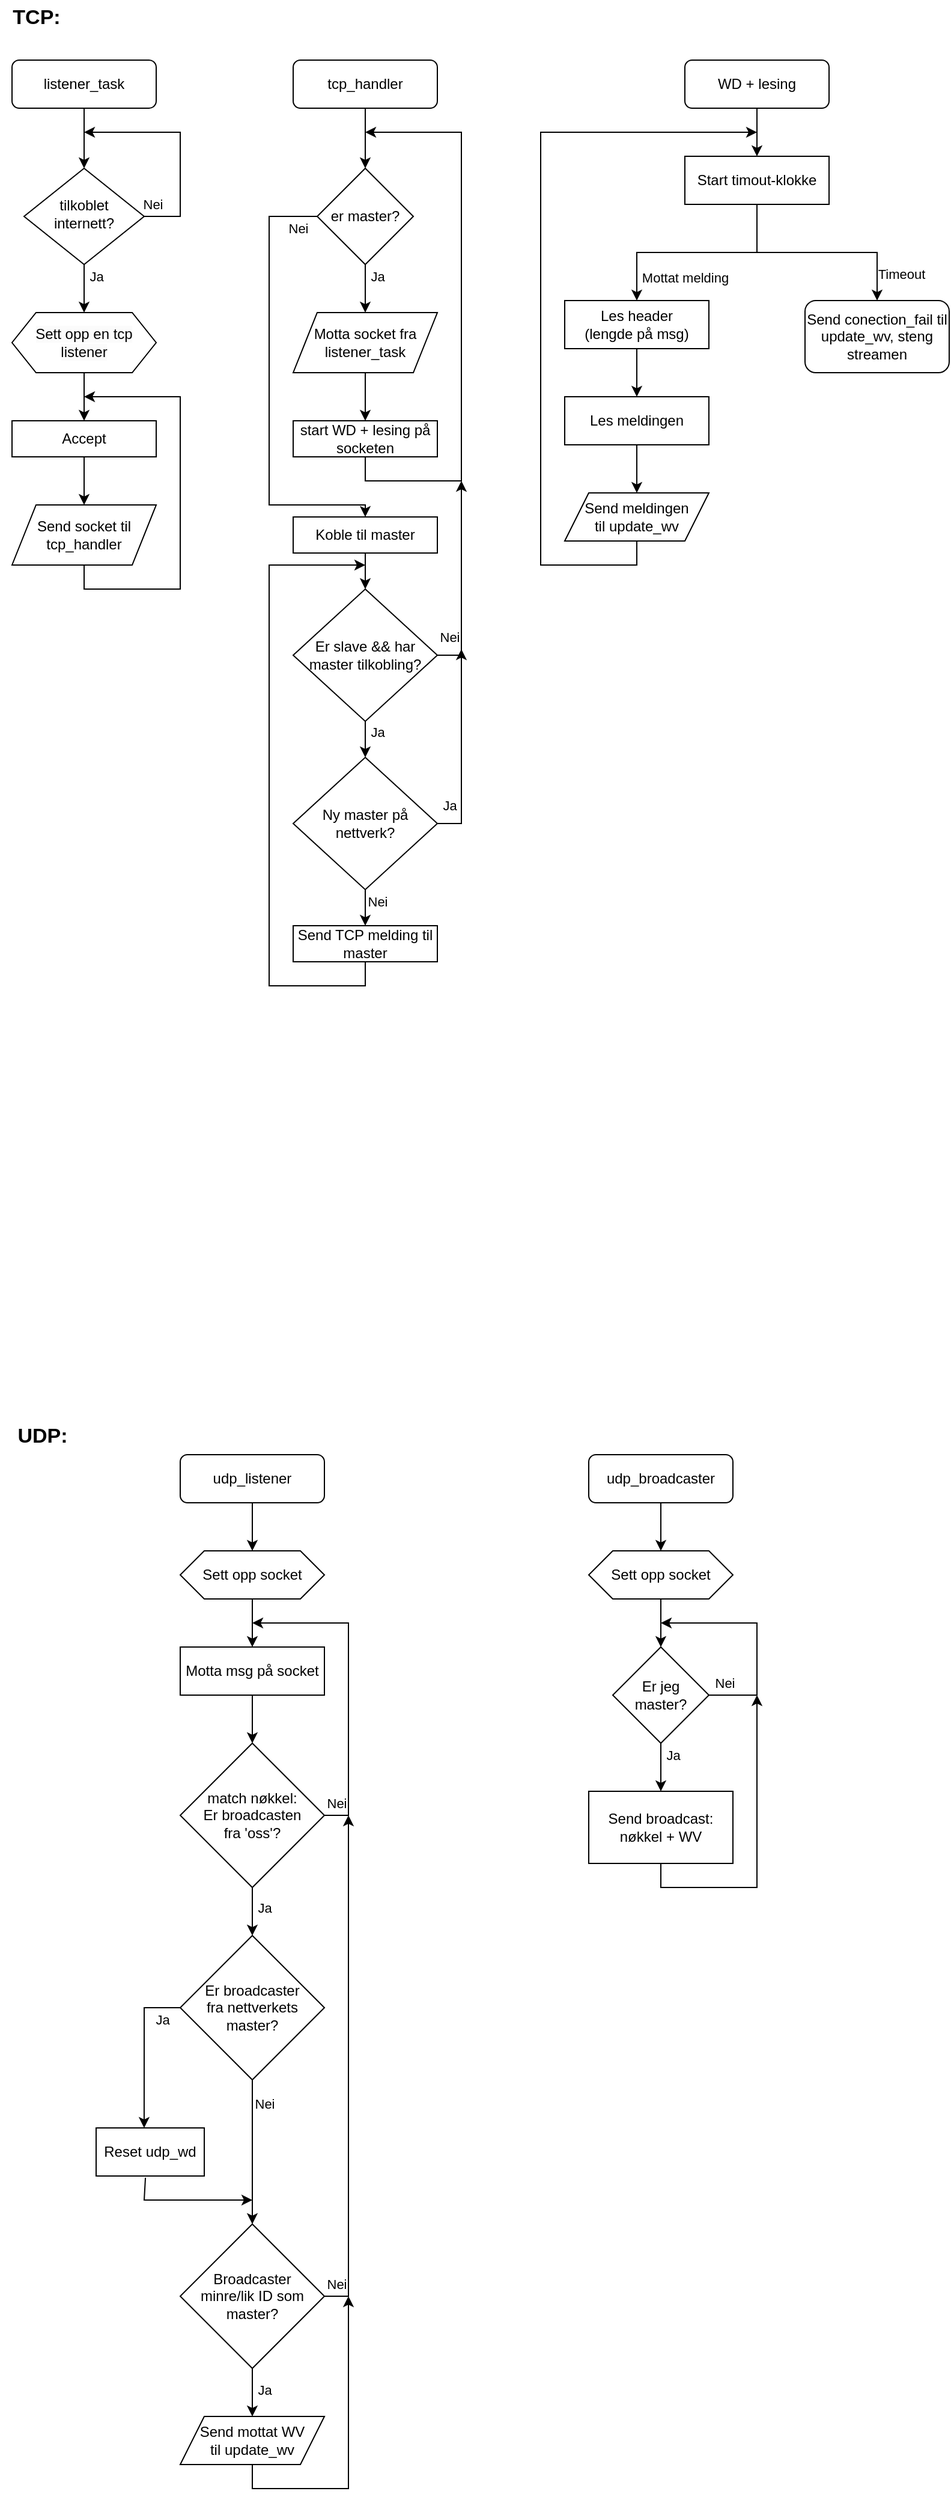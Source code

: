 <mxfile version="26.1.0">
  <diagram id="C5RBs43oDa-KdzZeNtuy" name="Page-1">
    <mxGraphModel dx="1434" dy="728" grid="1" gridSize="10" guides="1" tooltips="1" connect="1" arrows="1" fold="1" page="1" pageScale="1" pageWidth="827" pageHeight="1169" math="0" shadow="0">
      <root>
        <mxCell id="WIyWlLk6GJQsqaUBKTNV-0" />
        <mxCell id="WIyWlLk6GJQsqaUBKTNV-1" parent="WIyWlLk6GJQsqaUBKTNV-0" />
        <mxCell id="WIyWlLk6GJQsqaUBKTNV-3" value="listener_task" style="rounded=1;whiteSpace=wrap;html=1;fontSize=12;glass=0;strokeWidth=1;shadow=0;" parent="WIyWlLk6GJQsqaUBKTNV-1" vertex="1">
          <mxGeometry x="40" y="80" width="120" height="40" as="geometry" />
        </mxCell>
        <mxCell id="WIyWlLk6GJQsqaUBKTNV-6" value="tilkoblet internett?" style="rhombus;whiteSpace=wrap;html=1;shadow=0;fontFamily=Helvetica;fontSize=12;align=center;strokeWidth=1;spacing=6;spacingTop=-4;" parent="WIyWlLk6GJQsqaUBKTNV-1" vertex="1">
          <mxGeometry x="50" y="170" width="100" height="80" as="geometry" />
        </mxCell>
        <mxCell id="9lkFeq5Dfe0V8N1Ax0ex-1" value="&lt;span style=&quot;color: rgb(0, 0, 0); font-family: Helvetica; font-size: 12px; font-style: normal; font-variant-ligatures: normal; font-variant-caps: normal; font-weight: 400; letter-spacing: normal; orphans: 2; text-align: center; text-indent: 0px; text-transform: none; widows: 2; word-spacing: 0px; -webkit-text-stroke-width: 0px; white-space: normal; background-color: rgb(251, 251, 251); text-decoration-thickness: initial; text-decoration-style: initial; text-decoration-color: initial; float: none; display: inline !important;&quot;&gt;Sett opp en tcp listener&lt;/span&gt;" style="shape=hexagon;perimeter=hexagonPerimeter2;whiteSpace=wrap;html=1;fixedSize=1;" parent="WIyWlLk6GJQsqaUBKTNV-1" vertex="1">
          <mxGeometry x="40" y="290" width="120" height="50" as="geometry" />
        </mxCell>
        <mxCell id="9lkFeq5Dfe0V8N1Ax0ex-2" style="edgeStyle=orthogonalEdgeStyle;rounded=0;orthogonalLoop=1;jettySize=auto;html=1;exitX=0.5;exitY=1;exitDx=0;exitDy=0;" parent="WIyWlLk6GJQsqaUBKTNV-1" source="9lkFeq5Dfe0V8N1Ax0ex-1" target="9lkFeq5Dfe0V8N1Ax0ex-1" edge="1">
          <mxGeometry relative="1" as="geometry" />
        </mxCell>
        <mxCell id="9lkFeq5Dfe0V8N1Ax0ex-3" value="Accept" style="rounded=0;whiteSpace=wrap;html=1;" parent="WIyWlLk6GJQsqaUBKTNV-1" vertex="1">
          <mxGeometry x="40" y="380" width="120" height="30" as="geometry" />
        </mxCell>
        <mxCell id="9lkFeq5Dfe0V8N1Ax0ex-4" value="" style="endArrow=classic;html=1;rounded=0;exitX=0.5;exitY=1;exitDx=0;exitDy=0;entryX=0.5;entryY=0;entryDx=0;entryDy=0;" parent="WIyWlLk6GJQsqaUBKTNV-1" source="9lkFeq5Dfe0V8N1Ax0ex-1" target="9lkFeq5Dfe0V8N1Ax0ex-3" edge="1">
          <mxGeometry width="50" height="50" relative="1" as="geometry">
            <mxPoint x="250" y="340" as="sourcePoint" />
            <mxPoint x="300" y="290" as="targetPoint" />
          </mxGeometry>
        </mxCell>
        <mxCell id="9lkFeq5Dfe0V8N1Ax0ex-6" value="" style="endArrow=classic;html=1;rounded=0;exitX=0.5;exitY=1;exitDx=0;exitDy=0;entryX=0.5;entryY=0;entryDx=0;entryDy=0;" parent="WIyWlLk6GJQsqaUBKTNV-1" source="WIyWlLk6GJQsqaUBKTNV-6" target="9lkFeq5Dfe0V8N1Ax0ex-1" edge="1">
          <mxGeometry width="50" height="50" relative="1" as="geometry">
            <mxPoint x="250" y="340" as="sourcePoint" />
            <mxPoint x="300" y="290" as="targetPoint" />
          </mxGeometry>
        </mxCell>
        <mxCell id="9lkFeq5Dfe0V8N1Ax0ex-9" value="Ja" style="edgeLabel;html=1;align=center;verticalAlign=middle;resizable=0;points=[];" parent="9lkFeq5Dfe0V8N1Ax0ex-6" vertex="1" connectable="0">
          <mxGeometry x="-0.324" y="1" relative="1" as="geometry">
            <mxPoint x="9" y="-4" as="offset" />
          </mxGeometry>
        </mxCell>
        <mxCell id="9lkFeq5Dfe0V8N1Ax0ex-8" value="" style="endArrow=classic;html=1;rounded=0;exitX=0.5;exitY=1;exitDx=0;exitDy=0;exitPerimeter=0;entryX=0.5;entryY=0;entryDx=0;entryDy=0;" parent="WIyWlLk6GJQsqaUBKTNV-1" source="WIyWlLk6GJQsqaUBKTNV-3" target="WIyWlLk6GJQsqaUBKTNV-6" edge="1">
          <mxGeometry width="50" height="50" relative="1" as="geometry">
            <mxPoint x="250" y="340" as="sourcePoint" />
            <mxPoint x="300" y="290" as="targetPoint" />
          </mxGeometry>
        </mxCell>
        <mxCell id="9lkFeq5Dfe0V8N1Ax0ex-10" value="" style="endArrow=classic;html=1;rounded=0;exitX=1;exitY=0.5;exitDx=0;exitDy=0;" parent="WIyWlLk6GJQsqaUBKTNV-1" source="WIyWlLk6GJQsqaUBKTNV-6" edge="1">
          <mxGeometry width="50" height="50" relative="1" as="geometry">
            <mxPoint x="250" y="340" as="sourcePoint" />
            <mxPoint x="100" y="140" as="targetPoint" />
            <Array as="points">
              <mxPoint x="180" y="210" />
              <mxPoint x="180" y="140" />
            </Array>
          </mxGeometry>
        </mxCell>
        <mxCell id="9lkFeq5Dfe0V8N1Ax0ex-11" value="Nei" style="edgeLabel;html=1;align=center;verticalAlign=middle;resizable=0;points=[];" parent="9lkFeq5Dfe0V8N1Ax0ex-10" vertex="1" connectable="0">
          <mxGeometry x="-0.815" y="-1" relative="1" as="geometry">
            <mxPoint x="-10" y="-11" as="offset" />
          </mxGeometry>
        </mxCell>
        <mxCell id="9lkFeq5Dfe0V8N1Ax0ex-13" value="Send socket til tcp_handler" style="shape=parallelogram;perimeter=parallelogramPerimeter;whiteSpace=wrap;html=1;fixedSize=1;" parent="WIyWlLk6GJQsqaUBKTNV-1" vertex="1">
          <mxGeometry x="40" y="450" width="120" height="50" as="geometry" />
        </mxCell>
        <mxCell id="9lkFeq5Dfe0V8N1Ax0ex-14" value="" style="endArrow=classic;html=1;rounded=0;exitX=0.5;exitY=1;exitDx=0;exitDy=0;entryX=0.5;entryY=0;entryDx=0;entryDy=0;" parent="WIyWlLk6GJQsqaUBKTNV-1" source="9lkFeq5Dfe0V8N1Ax0ex-3" target="9lkFeq5Dfe0V8N1Ax0ex-13" edge="1">
          <mxGeometry width="50" height="50" relative="1" as="geometry">
            <mxPoint x="250" y="480" as="sourcePoint" />
            <mxPoint x="100" y="440" as="targetPoint" />
          </mxGeometry>
        </mxCell>
        <mxCell id="9lkFeq5Dfe0V8N1Ax0ex-15" value="" style="endArrow=classic;html=1;rounded=0;exitX=0.5;exitY=1;exitDx=0;exitDy=0;" parent="WIyWlLk6GJQsqaUBKTNV-1" source="9lkFeq5Dfe0V8N1Ax0ex-13" edge="1">
          <mxGeometry width="50" height="50" relative="1" as="geometry">
            <mxPoint x="250" y="480" as="sourcePoint" />
            <mxPoint x="100" y="360" as="targetPoint" />
            <Array as="points">
              <mxPoint x="100" y="520" />
              <mxPoint x="180" y="520" />
              <mxPoint x="180" y="360" />
            </Array>
          </mxGeometry>
        </mxCell>
        <mxCell id="9lkFeq5Dfe0V8N1Ax0ex-16" value="tcp_handler" style="rounded=1;whiteSpace=wrap;html=1;" parent="WIyWlLk6GJQsqaUBKTNV-1" vertex="1">
          <mxGeometry x="274" y="80" width="120" height="40" as="geometry" />
        </mxCell>
        <mxCell id="9lkFeq5Dfe0V8N1Ax0ex-17" value="er master?" style="rhombus;whiteSpace=wrap;html=1;" parent="WIyWlLk6GJQsqaUBKTNV-1" vertex="1">
          <mxGeometry x="294" y="170" width="80" height="80" as="geometry" />
        </mxCell>
        <mxCell id="9lkFeq5Dfe0V8N1Ax0ex-18" value="" style="endArrow=classic;html=1;rounded=0;exitX=0.5;exitY=1;exitDx=0;exitDy=0;entryX=0.5;entryY=0;entryDx=0;entryDy=0;" parent="WIyWlLk6GJQsqaUBKTNV-1" source="9lkFeq5Dfe0V8N1Ax0ex-16" target="9lkFeq5Dfe0V8N1Ax0ex-17" edge="1">
          <mxGeometry width="50" height="50" relative="1" as="geometry">
            <mxPoint x="334" y="280" as="sourcePoint" />
            <mxPoint x="384" y="230" as="targetPoint" />
          </mxGeometry>
        </mxCell>
        <mxCell id="9lkFeq5Dfe0V8N1Ax0ex-19" value="" style="endArrow=classic;html=1;rounded=0;exitX=0.5;exitY=1;exitDx=0;exitDy=0;" parent="WIyWlLk6GJQsqaUBKTNV-1" source="9lkFeq5Dfe0V8N1Ax0ex-17" edge="1">
          <mxGeometry width="50" height="50" relative="1" as="geometry">
            <mxPoint x="334" y="280" as="sourcePoint" />
            <mxPoint x="334" y="290" as="targetPoint" />
          </mxGeometry>
        </mxCell>
        <mxCell id="9lkFeq5Dfe0V8N1Ax0ex-25" value="Ja" style="edgeLabel;html=1;align=center;verticalAlign=middle;resizable=0;points=[];" parent="9lkFeq5Dfe0V8N1Ax0ex-19" vertex="1" connectable="0">
          <mxGeometry x="-0.393" y="1" relative="1" as="geometry">
            <mxPoint x="9" y="-2" as="offset" />
          </mxGeometry>
        </mxCell>
        <mxCell id="9lkFeq5Dfe0V8N1Ax0ex-20" value="Motta socket fra listener_task" style="shape=parallelogram;perimeter=parallelogramPerimeter;whiteSpace=wrap;html=1;fixedSize=1;" parent="WIyWlLk6GJQsqaUBKTNV-1" vertex="1">
          <mxGeometry x="274" y="290" width="120" height="50" as="geometry" />
        </mxCell>
        <mxCell id="9lkFeq5Dfe0V8N1Ax0ex-21" value="" style="endArrow=classic;html=1;rounded=0;exitX=0.5;exitY=1;exitDx=0;exitDy=0;" parent="WIyWlLk6GJQsqaUBKTNV-1" source="9lkFeq5Dfe0V8N1Ax0ex-20" edge="1">
          <mxGeometry width="50" height="50" relative="1" as="geometry">
            <mxPoint x="334" y="350" as="sourcePoint" />
            <mxPoint x="334" y="380" as="targetPoint" />
          </mxGeometry>
        </mxCell>
        <mxCell id="9lkFeq5Dfe0V8N1Ax0ex-22" value="start WD + lesing på socketen" style="rounded=0;whiteSpace=wrap;html=1;" parent="WIyWlLk6GJQsqaUBKTNV-1" vertex="1">
          <mxGeometry x="274" y="380" width="120" height="30" as="geometry" />
        </mxCell>
        <mxCell id="9lkFeq5Dfe0V8N1Ax0ex-23" value="" style="endArrow=classic;html=1;rounded=0;exitX=0.5;exitY=1;exitDx=0;exitDy=0;" parent="WIyWlLk6GJQsqaUBKTNV-1" source="9lkFeq5Dfe0V8N1Ax0ex-22" edge="1">
          <mxGeometry width="50" height="50" relative="1" as="geometry">
            <mxPoint x="334" y="350" as="sourcePoint" />
            <mxPoint x="334" y="140" as="targetPoint" />
            <Array as="points">
              <mxPoint x="334" y="430" />
              <mxPoint x="414" y="430" />
              <mxPoint x="414" y="140" />
            </Array>
          </mxGeometry>
        </mxCell>
        <mxCell id="9lkFeq5Dfe0V8N1Ax0ex-24" value="" style="endArrow=classic;html=1;rounded=0;exitX=0;exitY=0.5;exitDx=0;exitDy=0;" parent="WIyWlLk6GJQsqaUBKTNV-1" source="9lkFeq5Dfe0V8N1Ax0ex-17" edge="1">
          <mxGeometry width="50" height="50" relative="1" as="geometry">
            <mxPoint x="334" y="350" as="sourcePoint" />
            <mxPoint x="334" y="460" as="targetPoint" />
            <Array as="points">
              <mxPoint x="254" y="210" />
              <mxPoint x="254" y="450" />
              <mxPoint x="334" y="450" />
            </Array>
          </mxGeometry>
        </mxCell>
        <mxCell id="9lkFeq5Dfe0V8N1Ax0ex-26" value="Nei" style="edgeLabel;html=1;align=center;verticalAlign=middle;resizable=0;points=[];" parent="9lkFeq5Dfe0V8N1Ax0ex-24" vertex="1" connectable="0">
          <mxGeometry x="-0.912" relative="1" as="geometry">
            <mxPoint y="10" as="offset" />
          </mxGeometry>
        </mxCell>
        <mxCell id="9lkFeq5Dfe0V8N1Ax0ex-27" value="Koble til master" style="rounded=0;whiteSpace=wrap;html=1;" parent="WIyWlLk6GJQsqaUBKTNV-1" vertex="1">
          <mxGeometry x="274" y="460" width="120" height="30" as="geometry" />
        </mxCell>
        <mxCell id="9lkFeq5Dfe0V8N1Ax0ex-29" value="Er slave &amp;amp;&amp;amp; har master tilkobling?" style="rhombus;whiteSpace=wrap;html=1;" parent="WIyWlLk6GJQsqaUBKTNV-1" vertex="1">
          <mxGeometry x="274" y="520" width="120" height="110" as="geometry" />
        </mxCell>
        <mxCell id="9lkFeq5Dfe0V8N1Ax0ex-30" value="" style="endArrow=classic;html=1;rounded=0;entryX=0.5;entryY=0;entryDx=0;entryDy=0;" parent="WIyWlLk6GJQsqaUBKTNV-1" target="9lkFeq5Dfe0V8N1Ax0ex-29" edge="1">
          <mxGeometry width="50" height="50" relative="1" as="geometry">
            <mxPoint x="334" y="490" as="sourcePoint" />
            <mxPoint x="384" y="440" as="targetPoint" />
          </mxGeometry>
        </mxCell>
        <mxCell id="9lkFeq5Dfe0V8N1Ax0ex-31" value="" style="endArrow=classic;html=1;rounded=0;" parent="WIyWlLk6GJQsqaUBKTNV-1" edge="1">
          <mxGeometry width="50" height="50" relative="1" as="geometry">
            <mxPoint x="394" y="575" as="sourcePoint" />
            <mxPoint x="414" y="430" as="targetPoint" />
            <Array as="points">
              <mxPoint x="414" y="575" />
            </Array>
          </mxGeometry>
        </mxCell>
        <mxCell id="9lkFeq5Dfe0V8N1Ax0ex-32" value="Nei" style="edgeLabel;html=1;align=center;verticalAlign=middle;resizable=0;points=[];" parent="9lkFeq5Dfe0V8N1Ax0ex-31" vertex="1" connectable="0">
          <mxGeometry x="-0.518" y="-3" relative="1" as="geometry">
            <mxPoint x="-13" y="5" as="offset" />
          </mxGeometry>
        </mxCell>
        <mxCell id="9lkFeq5Dfe0V8N1Ax0ex-33" value="" style="endArrow=classic;html=1;rounded=0;" parent="WIyWlLk6GJQsqaUBKTNV-1" edge="1">
          <mxGeometry width="50" height="50" relative="1" as="geometry">
            <mxPoint x="334" y="630" as="sourcePoint" />
            <mxPoint x="334" y="660" as="targetPoint" />
          </mxGeometry>
        </mxCell>
        <mxCell id="9lkFeq5Dfe0V8N1Ax0ex-34" value="Ja" style="edgeLabel;html=1;align=center;verticalAlign=middle;resizable=0;points=[];" parent="9lkFeq5Dfe0V8N1Ax0ex-33" vertex="1" connectable="0">
          <mxGeometry x="-0.421" y="1" relative="1" as="geometry">
            <mxPoint x="9" as="offset" />
          </mxGeometry>
        </mxCell>
        <mxCell id="9lkFeq5Dfe0V8N1Ax0ex-35" value="Ny master på nettverk?" style="rhombus;whiteSpace=wrap;html=1;" parent="WIyWlLk6GJQsqaUBKTNV-1" vertex="1">
          <mxGeometry x="274" y="660" width="120" height="110" as="geometry" />
        </mxCell>
        <mxCell id="9lkFeq5Dfe0V8N1Ax0ex-36" value="" style="endArrow=classic;html=1;rounded=0;exitX=1;exitY=0.5;exitDx=0;exitDy=0;" parent="WIyWlLk6GJQsqaUBKTNV-1" source="9lkFeq5Dfe0V8N1Ax0ex-35" edge="1">
          <mxGeometry width="50" height="50" relative="1" as="geometry">
            <mxPoint x="334" y="560" as="sourcePoint" />
            <mxPoint x="414" y="570" as="targetPoint" />
            <Array as="points">
              <mxPoint x="414" y="715" />
            </Array>
          </mxGeometry>
        </mxCell>
        <mxCell id="9lkFeq5Dfe0V8N1Ax0ex-37" value="Ja" style="edgeLabel;html=1;align=center;verticalAlign=middle;resizable=0;points=[];" parent="9lkFeq5Dfe0V8N1Ax0ex-36" vertex="1" connectable="0">
          <mxGeometry x="-0.925" relative="1" as="geometry">
            <mxPoint x="4" y="-15" as="offset" />
          </mxGeometry>
        </mxCell>
        <mxCell id="9lkFeq5Dfe0V8N1Ax0ex-38" value="" style="endArrow=classic;html=1;rounded=0;" parent="WIyWlLk6GJQsqaUBKTNV-1" edge="1">
          <mxGeometry width="50" height="50" relative="1" as="geometry">
            <mxPoint x="334" y="770" as="sourcePoint" />
            <mxPoint x="334" y="800" as="targetPoint" />
          </mxGeometry>
        </mxCell>
        <mxCell id="9lkFeq5Dfe0V8N1Ax0ex-39" value="Nei" style="edgeLabel;html=1;align=center;verticalAlign=middle;resizable=0;points=[];" parent="9lkFeq5Dfe0V8N1Ax0ex-38" vertex="1" connectable="0">
          <mxGeometry x="-0.053" y="1" relative="1" as="geometry">
            <mxPoint x="9" y="-4" as="offset" />
          </mxGeometry>
        </mxCell>
        <mxCell id="9lkFeq5Dfe0V8N1Ax0ex-40" value="Send TCP melding til master" style="rounded=0;whiteSpace=wrap;html=1;" parent="WIyWlLk6GJQsqaUBKTNV-1" vertex="1">
          <mxGeometry x="274" y="800" width="120" height="30" as="geometry" />
        </mxCell>
        <mxCell id="9lkFeq5Dfe0V8N1Ax0ex-42" value="" style="endArrow=classic;html=1;rounded=0;exitX=0.5;exitY=1;exitDx=0;exitDy=0;" parent="WIyWlLk6GJQsqaUBKTNV-1" source="9lkFeq5Dfe0V8N1Ax0ex-40" edge="1">
          <mxGeometry width="50" height="50" relative="1" as="geometry">
            <mxPoint x="334" y="760" as="sourcePoint" />
            <mxPoint x="334" y="500" as="targetPoint" />
            <Array as="points">
              <mxPoint x="334" y="850" />
              <mxPoint x="254" y="850" />
              <mxPoint x="254" y="500" />
            </Array>
          </mxGeometry>
        </mxCell>
        <mxCell id="9lkFeq5Dfe0V8N1Ax0ex-43" value="WD + lesing" style="rounded=1;whiteSpace=wrap;html=1;" parent="WIyWlLk6GJQsqaUBKTNV-1" vertex="1">
          <mxGeometry x="600" y="80" width="120" height="40" as="geometry" />
        </mxCell>
        <mxCell id="9lkFeq5Dfe0V8N1Ax0ex-44" value="Start timout-klokke" style="rounded=0;whiteSpace=wrap;html=1;" parent="WIyWlLk6GJQsqaUBKTNV-1" vertex="1">
          <mxGeometry x="600" y="160" width="120" height="40" as="geometry" />
        </mxCell>
        <mxCell id="9lkFeq5Dfe0V8N1Ax0ex-45" value="" style="endArrow=classic;html=1;rounded=0;exitX=0.5;exitY=1;exitDx=0;exitDy=0;entryX=0.5;entryY=0;entryDx=0;entryDy=0;" parent="WIyWlLk6GJQsqaUBKTNV-1" source="9lkFeq5Dfe0V8N1Ax0ex-43" target="9lkFeq5Dfe0V8N1Ax0ex-44" edge="1">
          <mxGeometry width="50" height="50" relative="1" as="geometry">
            <mxPoint x="380" y="200" as="sourcePoint" />
            <mxPoint x="430" y="150" as="targetPoint" />
          </mxGeometry>
        </mxCell>
        <mxCell id="9lkFeq5Dfe0V8N1Ax0ex-46" value="" style="endArrow=none;html=1;rounded=0;entryX=0.5;entryY=1;entryDx=0;entryDy=0;" parent="WIyWlLk6GJQsqaUBKTNV-1" target="9lkFeq5Dfe0V8N1Ax0ex-44" edge="1">
          <mxGeometry width="50" height="50" relative="1" as="geometry">
            <mxPoint x="660" y="240" as="sourcePoint" />
            <mxPoint x="430" y="150" as="targetPoint" />
          </mxGeometry>
        </mxCell>
        <mxCell id="9lkFeq5Dfe0V8N1Ax0ex-47" value="" style="endArrow=classic;html=1;rounded=0;" parent="WIyWlLk6GJQsqaUBKTNV-1" edge="1">
          <mxGeometry width="50" height="50" relative="1" as="geometry">
            <mxPoint x="660" y="240" as="sourcePoint" />
            <mxPoint x="760" y="280" as="targetPoint" />
            <Array as="points">
              <mxPoint x="760" y="240" />
            </Array>
          </mxGeometry>
        </mxCell>
        <mxCell id="9lkFeq5Dfe0V8N1Ax0ex-48" value="Timeout" style="edgeLabel;html=1;align=center;verticalAlign=middle;resizable=0;points=[];" parent="9lkFeq5Dfe0V8N1Ax0ex-47" vertex="1" connectable="0">
          <mxGeometry x="0.676" y="2" relative="1" as="geometry">
            <mxPoint x="18" as="offset" />
          </mxGeometry>
        </mxCell>
        <mxCell id="9lkFeq5Dfe0V8N1Ax0ex-49" value="" style="endArrow=classic;html=1;rounded=0;" parent="WIyWlLk6GJQsqaUBKTNV-1" edge="1">
          <mxGeometry width="50" height="50" relative="1" as="geometry">
            <mxPoint x="660" y="240" as="sourcePoint" />
            <mxPoint x="560" y="280" as="targetPoint" />
            <Array as="points">
              <mxPoint x="560" y="240" />
            </Array>
          </mxGeometry>
        </mxCell>
        <mxCell id="9lkFeq5Dfe0V8N1Ax0ex-50" value="Mottat melding" style="edgeLabel;html=1;align=center;verticalAlign=middle;resizable=0;points=[];" parent="9lkFeq5Dfe0V8N1Ax0ex-49" vertex="1" connectable="0">
          <mxGeometry x="0.577" relative="1" as="geometry">
            <mxPoint x="40" y="10" as="offset" />
          </mxGeometry>
        </mxCell>
        <mxCell id="9lkFeq5Dfe0V8N1Ax0ex-51" value="Les header&lt;div&gt;(lengde på msg)&lt;/div&gt;" style="rounded=0;whiteSpace=wrap;html=1;" parent="WIyWlLk6GJQsqaUBKTNV-1" vertex="1">
          <mxGeometry x="500" y="280" width="120" height="40" as="geometry" />
        </mxCell>
        <mxCell id="9lkFeq5Dfe0V8N1Ax0ex-52" value="Les meldingen" style="rounded=0;whiteSpace=wrap;html=1;" parent="WIyWlLk6GJQsqaUBKTNV-1" vertex="1">
          <mxGeometry x="500" y="360" width="120" height="40" as="geometry" />
        </mxCell>
        <mxCell id="9lkFeq5Dfe0V8N1Ax0ex-53" value="Send meldingen&lt;div&gt;til update_wv&lt;/div&gt;" style="shape=parallelogram;perimeter=parallelogramPerimeter;whiteSpace=wrap;html=1;fixedSize=1;" parent="WIyWlLk6GJQsqaUBKTNV-1" vertex="1">
          <mxGeometry x="500" y="440" width="120" height="40" as="geometry" />
        </mxCell>
        <mxCell id="9lkFeq5Dfe0V8N1Ax0ex-54" value="Send conection_fail til update_wv, steng streamen" style="rounded=1;whiteSpace=wrap;html=1;" parent="WIyWlLk6GJQsqaUBKTNV-1" vertex="1">
          <mxGeometry x="700" y="280" width="120" height="60" as="geometry" />
        </mxCell>
        <mxCell id="9lkFeq5Dfe0V8N1Ax0ex-55" value="" style="endArrow=classic;html=1;rounded=0;exitX=0.5;exitY=1;exitDx=0;exitDy=0;entryX=0.5;entryY=0;entryDx=0;entryDy=0;" parent="WIyWlLk6GJQsqaUBKTNV-1" source="9lkFeq5Dfe0V8N1Ax0ex-51" target="9lkFeq5Dfe0V8N1Ax0ex-52" edge="1">
          <mxGeometry width="50" height="50" relative="1" as="geometry">
            <mxPoint x="380" y="340" as="sourcePoint" />
            <mxPoint x="430" y="290" as="targetPoint" />
          </mxGeometry>
        </mxCell>
        <mxCell id="9lkFeq5Dfe0V8N1Ax0ex-56" value="" style="endArrow=classic;html=1;rounded=0;exitX=0.5;exitY=1;exitDx=0;exitDy=0;entryX=0.5;entryY=0;entryDx=0;entryDy=0;" parent="WIyWlLk6GJQsqaUBKTNV-1" source="9lkFeq5Dfe0V8N1Ax0ex-52" target="9lkFeq5Dfe0V8N1Ax0ex-53" edge="1">
          <mxGeometry width="50" height="50" relative="1" as="geometry">
            <mxPoint x="380" y="480" as="sourcePoint" />
            <mxPoint x="430" y="430" as="targetPoint" />
          </mxGeometry>
        </mxCell>
        <mxCell id="9lkFeq5Dfe0V8N1Ax0ex-57" value="" style="endArrow=classic;html=1;rounded=0;exitX=0.5;exitY=1;exitDx=0;exitDy=0;" parent="WIyWlLk6GJQsqaUBKTNV-1" source="9lkFeq5Dfe0V8N1Ax0ex-53" edge="1">
          <mxGeometry width="50" height="50" relative="1" as="geometry">
            <mxPoint x="380" y="340" as="sourcePoint" />
            <mxPoint x="660" y="140" as="targetPoint" />
            <Array as="points">
              <mxPoint x="560" y="500" />
              <mxPoint x="480" y="500" />
              <mxPoint x="480" y="140" />
            </Array>
          </mxGeometry>
        </mxCell>
        <mxCell id="9lkFeq5Dfe0V8N1Ax0ex-58" value="&lt;font style=&quot;font-size: 17px;&quot;&gt;&lt;b&gt;TCP:&lt;/b&gt;&lt;/font&gt;" style="text;html=1;align=center;verticalAlign=middle;resizable=0;points=[];autosize=1;strokeColor=none;fillColor=none;" parent="WIyWlLk6GJQsqaUBKTNV-1" vertex="1">
          <mxGeometry x="30" y="30" width="60" height="30" as="geometry" />
        </mxCell>
        <mxCell id="9lkFeq5Dfe0V8N1Ax0ex-61" value="&lt;font style=&quot;font-size: 17px;&quot;&gt;&lt;b&gt;UD&lt;/b&gt;&lt;/font&gt;&lt;b style=&quot;font-size: 17px; background-color: transparent; color: light-dark(rgb(0, 0, 0), rgb(255, 255, 255));&quot;&gt;P:&lt;/b&gt;" style="text;html=1;align=center;verticalAlign=middle;resizable=0;points=[];autosize=1;strokeColor=none;fillColor=none;" parent="WIyWlLk6GJQsqaUBKTNV-1" vertex="1">
          <mxGeometry x="30" y="1210" width="70" height="30" as="geometry" />
        </mxCell>
        <mxCell id="9lkFeq5Dfe0V8N1Ax0ex-62" value="udp_listener" style="rounded=1;whiteSpace=wrap;html=1;" parent="WIyWlLk6GJQsqaUBKTNV-1" vertex="1">
          <mxGeometry x="180" y="1240" width="120" height="40" as="geometry" />
        </mxCell>
        <mxCell id="9lkFeq5Dfe0V8N1Ax0ex-64" value="Sett opp socket" style="shape=hexagon;perimeter=hexagonPerimeter2;whiteSpace=wrap;html=1;fixedSize=1;" parent="WIyWlLk6GJQsqaUBKTNV-1" vertex="1">
          <mxGeometry x="180" y="1320" width="120" height="40" as="geometry" />
        </mxCell>
        <mxCell id="9lkFeq5Dfe0V8N1Ax0ex-65" value="Motta msg på socket" style="rounded=0;whiteSpace=wrap;html=1;" parent="WIyWlLk6GJQsqaUBKTNV-1" vertex="1">
          <mxGeometry x="180" y="1400" width="120" height="40" as="geometry" />
        </mxCell>
        <mxCell id="9lkFeq5Dfe0V8N1Ax0ex-66" value="match nøkkel:&lt;div&gt;Er broadcasten&lt;/div&gt;&lt;div&gt;fra &#39;oss&#39;?&lt;/div&gt;" style="rhombus;whiteSpace=wrap;html=1;" parent="WIyWlLk6GJQsqaUBKTNV-1" vertex="1">
          <mxGeometry x="180" y="1480" width="120" height="120" as="geometry" />
        </mxCell>
        <mxCell id="9lkFeq5Dfe0V8N1Ax0ex-67" value="Er broadcaster&lt;div&gt;fra nettverkets&lt;/div&gt;&lt;div&gt;master?&lt;/div&gt;" style="rhombus;whiteSpace=wrap;html=1;" parent="WIyWlLk6GJQsqaUBKTNV-1" vertex="1">
          <mxGeometry x="180" y="1640" width="120" height="120" as="geometry" />
        </mxCell>
        <mxCell id="9lkFeq5Dfe0V8N1Ax0ex-69" value="Reset udp_wd" style="rounded=0;whiteSpace=wrap;html=1;" parent="WIyWlLk6GJQsqaUBKTNV-1" vertex="1">
          <mxGeometry x="110" y="1800" width="90" height="40" as="geometry" />
        </mxCell>
        <mxCell id="9lkFeq5Dfe0V8N1Ax0ex-70" value="Broadcaster&lt;div&gt;minre/lik ID som&lt;/div&gt;&lt;div&gt;master?&lt;/div&gt;" style="rhombus;whiteSpace=wrap;html=1;" parent="WIyWlLk6GJQsqaUBKTNV-1" vertex="1">
          <mxGeometry x="180" y="1880" width="120" height="120" as="geometry" />
        </mxCell>
        <mxCell id="9lkFeq5Dfe0V8N1Ax0ex-71" value="Send mottat WV&lt;div&gt;til update_wv&lt;/div&gt;" style="shape=parallelogram;perimeter=parallelogramPerimeter;whiteSpace=wrap;html=1;fixedSize=1;" parent="WIyWlLk6GJQsqaUBKTNV-1" vertex="1">
          <mxGeometry x="180" y="2040" width="120" height="40" as="geometry" />
        </mxCell>
        <mxCell id="9lkFeq5Dfe0V8N1Ax0ex-72" value="" style="endArrow=classic;html=1;rounded=0;exitX=0.5;exitY=1;exitDx=0;exitDy=0;" parent="WIyWlLk6GJQsqaUBKTNV-1" source="9lkFeq5Dfe0V8N1Ax0ex-62" target="9lkFeq5Dfe0V8N1Ax0ex-64" edge="1">
          <mxGeometry width="50" height="50" relative="1" as="geometry">
            <mxPoint x="270" y="1440" as="sourcePoint" />
            <mxPoint x="320" y="1390" as="targetPoint" />
          </mxGeometry>
        </mxCell>
        <mxCell id="9lkFeq5Dfe0V8N1Ax0ex-73" value="" style="endArrow=classic;html=1;rounded=0;exitX=0.5;exitY=1;exitDx=0;exitDy=0;entryX=0.5;entryY=0;entryDx=0;entryDy=0;" parent="WIyWlLk6GJQsqaUBKTNV-1" source="9lkFeq5Dfe0V8N1Ax0ex-64" target="9lkFeq5Dfe0V8N1Ax0ex-65" edge="1">
          <mxGeometry width="50" height="50" relative="1" as="geometry">
            <mxPoint x="270" y="1440" as="sourcePoint" />
            <mxPoint x="320" y="1390" as="targetPoint" />
          </mxGeometry>
        </mxCell>
        <mxCell id="9lkFeq5Dfe0V8N1Ax0ex-74" value="" style="endArrow=classic;html=1;rounded=0;exitX=0.5;exitY=1;exitDx=0;exitDy=0;entryX=0.5;entryY=0;entryDx=0;entryDy=0;" parent="WIyWlLk6GJQsqaUBKTNV-1" source="9lkFeq5Dfe0V8N1Ax0ex-65" target="9lkFeq5Dfe0V8N1Ax0ex-66" edge="1">
          <mxGeometry width="50" height="50" relative="1" as="geometry">
            <mxPoint x="270" y="1580" as="sourcePoint" />
            <mxPoint x="320" y="1530" as="targetPoint" />
          </mxGeometry>
        </mxCell>
        <mxCell id="9lkFeq5Dfe0V8N1Ax0ex-75" value="" style="endArrow=classic;html=1;rounded=0;exitX=1;exitY=0.5;exitDx=0;exitDy=0;" parent="WIyWlLk6GJQsqaUBKTNV-1" source="9lkFeq5Dfe0V8N1Ax0ex-66" edge="1">
          <mxGeometry width="50" height="50" relative="1" as="geometry">
            <mxPoint x="270" y="1440" as="sourcePoint" />
            <mxPoint x="240" y="1380" as="targetPoint" />
            <Array as="points">
              <mxPoint x="320" y="1540" />
              <mxPoint x="320" y="1380" />
            </Array>
          </mxGeometry>
        </mxCell>
        <mxCell id="9lkFeq5Dfe0V8N1Ax0ex-76" value="Nei" style="edgeLabel;html=1;align=center;verticalAlign=middle;resizable=0;points=[];" parent="9lkFeq5Dfe0V8N1Ax0ex-75" vertex="1" connectable="0">
          <mxGeometry x="-0.947" relative="1" as="geometry">
            <mxPoint x="3" y="-10" as="offset" />
          </mxGeometry>
        </mxCell>
        <mxCell id="9lkFeq5Dfe0V8N1Ax0ex-77" value="" style="endArrow=classic;html=1;rounded=0;exitX=0.5;exitY=1;exitDx=0;exitDy=0;entryX=0.5;entryY=0;entryDx=0;entryDy=0;" parent="WIyWlLk6GJQsqaUBKTNV-1" source="9lkFeq5Dfe0V8N1Ax0ex-66" target="9lkFeq5Dfe0V8N1Ax0ex-67" edge="1">
          <mxGeometry width="50" height="50" relative="1" as="geometry">
            <mxPoint x="270" y="1650" as="sourcePoint" />
            <mxPoint x="320" y="1600" as="targetPoint" />
          </mxGeometry>
        </mxCell>
        <mxCell id="9lkFeq5Dfe0V8N1Ax0ex-78" value="Ja" style="edgeLabel;html=1;align=center;verticalAlign=middle;resizable=0;points=[];" parent="9lkFeq5Dfe0V8N1Ax0ex-77" vertex="1" connectable="0">
          <mxGeometry x="-0.169" y="-1" relative="1" as="geometry">
            <mxPoint x="11" as="offset" />
          </mxGeometry>
        </mxCell>
        <mxCell id="9lkFeq5Dfe0V8N1Ax0ex-79" value="" style="endArrow=classic;html=1;rounded=0;exitX=0.5;exitY=1;exitDx=0;exitDy=0;" parent="WIyWlLk6GJQsqaUBKTNV-1" source="9lkFeq5Dfe0V8N1Ax0ex-67" target="9lkFeq5Dfe0V8N1Ax0ex-70" edge="1">
          <mxGeometry width="50" height="50" relative="1" as="geometry">
            <mxPoint x="270" y="1780" as="sourcePoint" />
            <mxPoint x="320" y="1730" as="targetPoint" />
          </mxGeometry>
        </mxCell>
        <mxCell id="9lkFeq5Dfe0V8N1Ax0ex-80" value="Nei" style="edgeLabel;html=1;align=center;verticalAlign=middle;resizable=0;points=[];" parent="9lkFeq5Dfe0V8N1Ax0ex-79" vertex="1" connectable="0">
          <mxGeometry x="-0.539" y="1" relative="1" as="geometry">
            <mxPoint x="9" y="-8" as="offset" />
          </mxGeometry>
        </mxCell>
        <mxCell id="9lkFeq5Dfe0V8N1Ax0ex-81" value="" style="endArrow=classic;html=1;rounded=0;exitX=0;exitY=0.5;exitDx=0;exitDy=0;entryX=0.444;entryY=0;entryDx=0;entryDy=0;entryPerimeter=0;" parent="WIyWlLk6GJQsqaUBKTNV-1" source="9lkFeq5Dfe0V8N1Ax0ex-67" target="9lkFeq5Dfe0V8N1Ax0ex-69" edge="1">
          <mxGeometry width="50" height="50" relative="1" as="geometry">
            <mxPoint x="270" y="1780" as="sourcePoint" />
            <mxPoint x="320" y="1730" as="targetPoint" />
            <Array as="points">
              <mxPoint x="150" y="1700" />
            </Array>
          </mxGeometry>
        </mxCell>
        <mxCell id="9lkFeq5Dfe0V8N1Ax0ex-82" value="Ja" style="edgeLabel;html=1;align=center;verticalAlign=middle;resizable=0;points=[];" parent="9lkFeq5Dfe0V8N1Ax0ex-81" vertex="1" connectable="0">
          <mxGeometry x="-0.787" y="2" relative="1" as="geometry">
            <mxPoint x="-1" y="8" as="offset" />
          </mxGeometry>
        </mxCell>
        <mxCell id="9lkFeq5Dfe0V8N1Ax0ex-83" value="" style="endArrow=classic;html=1;rounded=0;exitX=0.456;exitY=1.036;exitDx=0;exitDy=0;exitPerimeter=0;" parent="WIyWlLk6GJQsqaUBKTNV-1" source="9lkFeq5Dfe0V8N1Ax0ex-69" edge="1">
          <mxGeometry width="50" height="50" relative="1" as="geometry">
            <mxPoint x="270" y="1850" as="sourcePoint" />
            <mxPoint x="240" y="1860" as="targetPoint" />
            <Array as="points">
              <mxPoint x="150" y="1860" />
            </Array>
          </mxGeometry>
        </mxCell>
        <mxCell id="9lkFeq5Dfe0V8N1Ax0ex-84" value="" style="endArrow=classic;html=1;rounded=0;exitX=0.5;exitY=1;exitDx=0;exitDy=0;entryX=0.5;entryY=0;entryDx=0;entryDy=0;" parent="WIyWlLk6GJQsqaUBKTNV-1" source="9lkFeq5Dfe0V8N1Ax0ex-70" target="9lkFeq5Dfe0V8N1Ax0ex-71" edge="1">
          <mxGeometry width="50" height="50" relative="1" as="geometry">
            <mxPoint x="270" y="1990" as="sourcePoint" />
            <mxPoint x="320" y="1940" as="targetPoint" />
          </mxGeometry>
        </mxCell>
        <mxCell id="9lkFeq5Dfe0V8N1Ax0ex-85" value="Ja" style="edgeLabel;html=1;align=center;verticalAlign=middle;resizable=0;points=[];" parent="9lkFeq5Dfe0V8N1Ax0ex-84" vertex="1" connectable="0">
          <mxGeometry x="-0.1" y="1" relative="1" as="geometry">
            <mxPoint x="9" as="offset" />
          </mxGeometry>
        </mxCell>
        <mxCell id="9lkFeq5Dfe0V8N1Ax0ex-86" value="" style="endArrow=classic;html=1;rounded=0;exitX=1;exitY=0.5;exitDx=0;exitDy=0;" parent="WIyWlLk6GJQsqaUBKTNV-1" source="9lkFeq5Dfe0V8N1Ax0ex-70" edge="1">
          <mxGeometry width="50" height="50" relative="1" as="geometry">
            <mxPoint x="270" y="1850" as="sourcePoint" />
            <mxPoint x="320" y="1540" as="targetPoint" />
            <Array as="points">
              <mxPoint x="320" y="1940" />
            </Array>
          </mxGeometry>
        </mxCell>
        <mxCell id="9lkFeq5Dfe0V8N1Ax0ex-87" value="Nei" style="edgeLabel;html=1;align=center;verticalAlign=middle;resizable=0;points=[];" parent="9lkFeq5Dfe0V8N1Ax0ex-86" vertex="1" connectable="0">
          <mxGeometry x="-0.938" y="-1" relative="1" as="geometry">
            <mxPoint x="-3" y="-11" as="offset" />
          </mxGeometry>
        </mxCell>
        <mxCell id="9lkFeq5Dfe0V8N1Ax0ex-88" value="" style="endArrow=classic;html=1;rounded=0;exitX=0.5;exitY=1;exitDx=0;exitDy=0;" parent="WIyWlLk6GJQsqaUBKTNV-1" source="9lkFeq5Dfe0V8N1Ax0ex-71" edge="1">
          <mxGeometry width="50" height="50" relative="1" as="geometry">
            <mxPoint x="270" y="1990" as="sourcePoint" />
            <mxPoint x="320" y="1940" as="targetPoint" />
            <Array as="points">
              <mxPoint x="240" y="2100" />
              <mxPoint x="320" y="2100" />
            </Array>
          </mxGeometry>
        </mxCell>
        <mxCell id="9lkFeq5Dfe0V8N1Ax0ex-89" value="udp_broadcaster" style="rounded=1;whiteSpace=wrap;html=1;" parent="WIyWlLk6GJQsqaUBKTNV-1" vertex="1">
          <mxGeometry x="520" y="1240" width="120" height="40" as="geometry" />
        </mxCell>
        <mxCell id="9lkFeq5Dfe0V8N1Ax0ex-90" value="Sett opp socket" style="shape=hexagon;perimeter=hexagonPerimeter2;whiteSpace=wrap;html=1;fixedSize=1;" parent="WIyWlLk6GJQsqaUBKTNV-1" vertex="1">
          <mxGeometry x="520" y="1320" width="120" height="40" as="geometry" />
        </mxCell>
        <mxCell id="9lkFeq5Dfe0V8N1Ax0ex-91" value="" style="endArrow=classic;html=1;rounded=0;exitX=0.5;exitY=1;exitDx=0;exitDy=0;" parent="WIyWlLk6GJQsqaUBKTNV-1" target="9lkFeq5Dfe0V8N1Ax0ex-90" edge="1">
          <mxGeometry width="50" height="50" relative="1" as="geometry">
            <mxPoint x="580" y="1280" as="sourcePoint" />
            <mxPoint x="660" y="1390" as="targetPoint" />
          </mxGeometry>
        </mxCell>
        <mxCell id="9lkFeq5Dfe0V8N1Ax0ex-92" value="" style="endArrow=classic;html=1;rounded=0;exitX=0.5;exitY=1;exitDx=0;exitDy=0;entryX=0.5;entryY=0;entryDx=0;entryDy=0;" parent="WIyWlLk6GJQsqaUBKTNV-1" source="9lkFeq5Dfe0V8N1Ax0ex-90" edge="1">
          <mxGeometry width="50" height="50" relative="1" as="geometry">
            <mxPoint x="610" y="1440" as="sourcePoint" />
            <mxPoint x="580" y="1400" as="targetPoint" />
          </mxGeometry>
        </mxCell>
        <mxCell id="9lkFeq5Dfe0V8N1Ax0ex-93" value="Er jeg&lt;div&gt;master?&lt;/div&gt;" style="rhombus;whiteSpace=wrap;html=1;" parent="WIyWlLk6GJQsqaUBKTNV-1" vertex="1">
          <mxGeometry x="540" y="1400" width="80" height="80" as="geometry" />
        </mxCell>
        <mxCell id="9lkFeq5Dfe0V8N1Ax0ex-94" value="" style="endArrow=classic;html=1;rounded=0;exitX=1;exitY=0.5;exitDx=0;exitDy=0;" parent="WIyWlLk6GJQsqaUBKTNV-1" source="9lkFeq5Dfe0V8N1Ax0ex-93" edge="1">
          <mxGeometry width="50" height="50" relative="1" as="geometry">
            <mxPoint x="270" y="1480" as="sourcePoint" />
            <mxPoint x="580" y="1380" as="targetPoint" />
            <Array as="points">
              <mxPoint x="660" y="1440" />
              <mxPoint x="660" y="1380" />
            </Array>
          </mxGeometry>
        </mxCell>
        <mxCell id="9lkFeq5Dfe0V8N1Ax0ex-95" value="Nei" style="edgeLabel;html=1;align=center;verticalAlign=middle;resizable=0;points=[];" parent="9lkFeq5Dfe0V8N1Ax0ex-94" vertex="1" connectable="0">
          <mxGeometry x="-0.861" y="3" relative="1" as="geometry">
            <mxPoint y="-7" as="offset" />
          </mxGeometry>
        </mxCell>
        <mxCell id="9lkFeq5Dfe0V8N1Ax0ex-96" value="Send broadcast:&lt;div&gt;nøkkel + WV&lt;/div&gt;" style="rounded=0;whiteSpace=wrap;html=1;" parent="WIyWlLk6GJQsqaUBKTNV-1" vertex="1">
          <mxGeometry x="520" y="1520" width="120" height="60" as="geometry" />
        </mxCell>
        <mxCell id="9lkFeq5Dfe0V8N1Ax0ex-97" value="" style="endArrow=classic;html=1;rounded=0;exitX=0.5;exitY=1;exitDx=0;exitDy=0;entryX=0.5;entryY=0;entryDx=0;entryDy=0;" parent="WIyWlLk6GJQsqaUBKTNV-1" source="9lkFeq5Dfe0V8N1Ax0ex-93" target="9lkFeq5Dfe0V8N1Ax0ex-96" edge="1">
          <mxGeometry width="50" height="50" relative="1" as="geometry">
            <mxPoint x="270" y="1570" as="sourcePoint" />
            <mxPoint x="320" y="1520" as="targetPoint" />
          </mxGeometry>
        </mxCell>
        <mxCell id="vsWFkAHO5ETklKQuFVFj-0" value="Ja" style="edgeLabel;html=1;align=center;verticalAlign=middle;resizable=0;points=[];" vertex="1" connectable="0" parent="9lkFeq5Dfe0V8N1Ax0ex-97">
          <mxGeometry x="-0.35" relative="1" as="geometry">
            <mxPoint x="10" y="-3" as="offset" />
          </mxGeometry>
        </mxCell>
        <mxCell id="9lkFeq5Dfe0V8N1Ax0ex-98" value="" style="endArrow=classic;html=1;rounded=0;exitX=0.5;exitY=1;exitDx=0;exitDy=0;" parent="WIyWlLk6GJQsqaUBKTNV-1" source="9lkFeq5Dfe0V8N1Ax0ex-96" edge="1">
          <mxGeometry width="50" height="50" relative="1" as="geometry">
            <mxPoint x="270" y="1570" as="sourcePoint" />
            <mxPoint x="660" y="1440" as="targetPoint" />
            <Array as="points">
              <mxPoint x="580" y="1600" />
              <mxPoint x="660" y="1600" />
            </Array>
          </mxGeometry>
        </mxCell>
      </root>
    </mxGraphModel>
  </diagram>
</mxfile>
